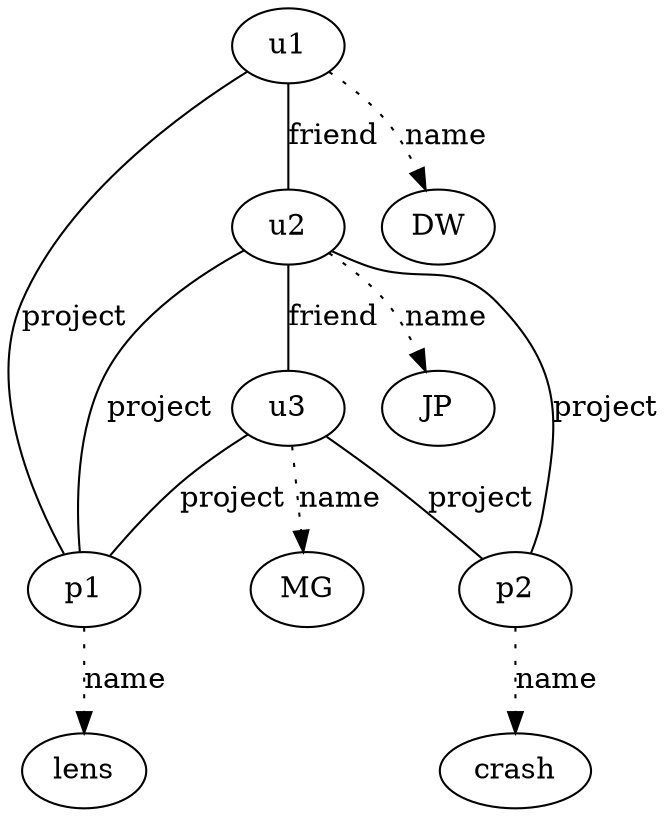 digraph github_start {
    u1 -> u2 [dir=none,label=friend];
    u2 -> u3 [dir=none,label=friend];
    u1 -> p1 [dir=none,label=project];
    u2 -> p1 [dir=none,label=project];
    u2 -> p2 [dir=none,label=project];
    u3 -> p1 [dir=none,label=project];
    u3 -> p2 [dir=none,label=project];
    u1 -> DW [style=dotted,label=name];
    u2 -> JP [style=dotted,label=name];
    u3 -> MG [style=dotted,label=name];
    p1 -> lens [style=dotted,label=name];
    p2 -> crash [style=dotted,label=name];
}
